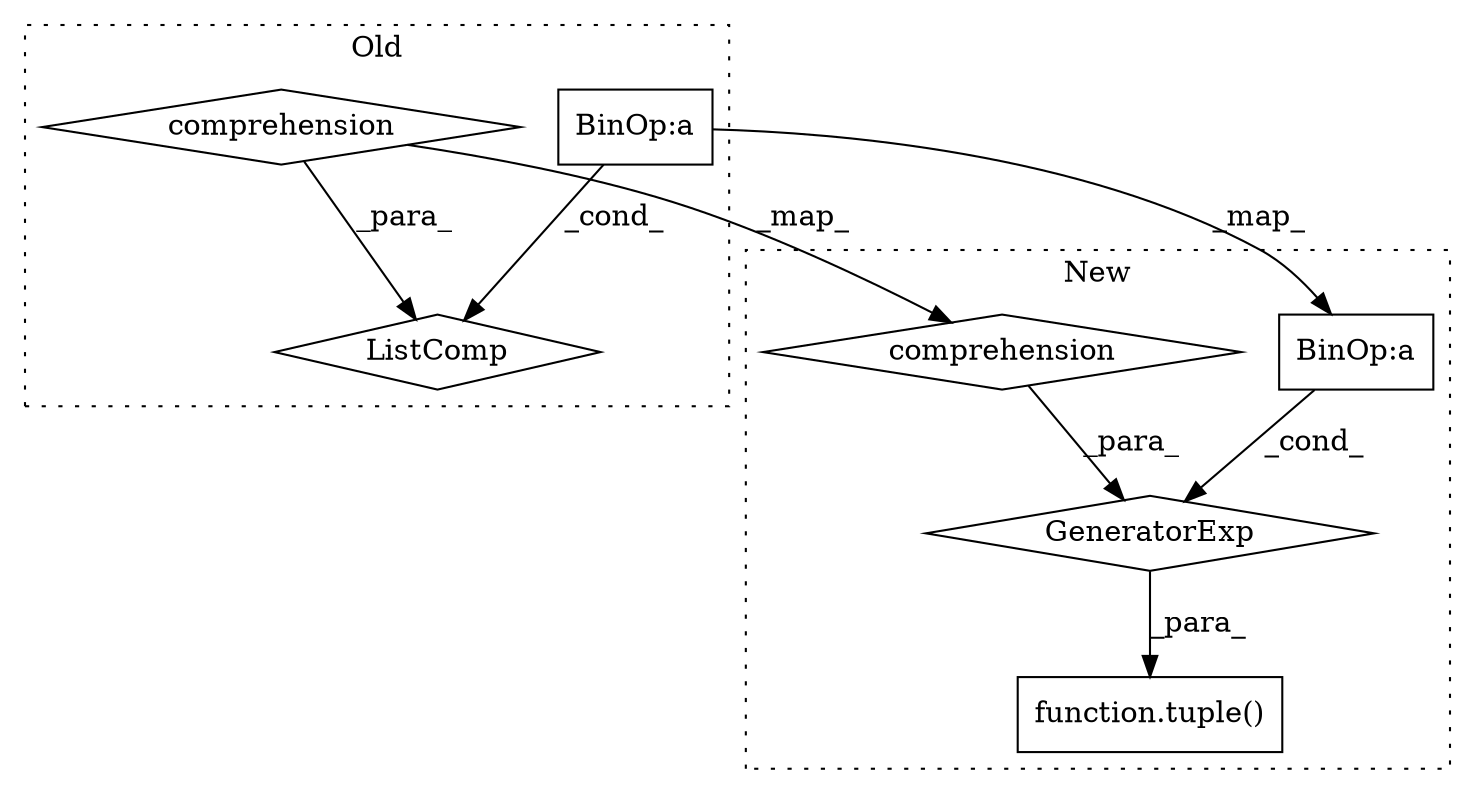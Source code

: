 digraph G {
subgraph cluster0 {
1 [label="ListComp" a="106" s="4880" l="53" shape="diamond"];
5 [label="comprehension" a="45" s="4907" l="3" shape="diamond"];
7 [label="BinOp:a" a="82" s="4883" l="1" shape="box"];
label = "Old";
style="dotted";
}
subgraph cluster1 {
2 [label="function.tuple()" a="75" s="4880,4887" l="6,51" shape="box"];
3 [label="GeneratorExp" a="55" s="4886" l="1" shape="diamond"];
4 [label="comprehension" a="45" s="4912" l="3" shape="diamond"];
6 [label="BinOp:a" a="82" s="4888" l="1" shape="box"];
label = "New";
style="dotted";
}
3 -> 2 [label="_para_"];
4 -> 3 [label="_para_"];
5 -> 1 [label="_para_"];
5 -> 4 [label="_map_"];
6 -> 3 [label="_cond_"];
7 -> 6 [label="_map_"];
7 -> 1 [label="_cond_"];
}